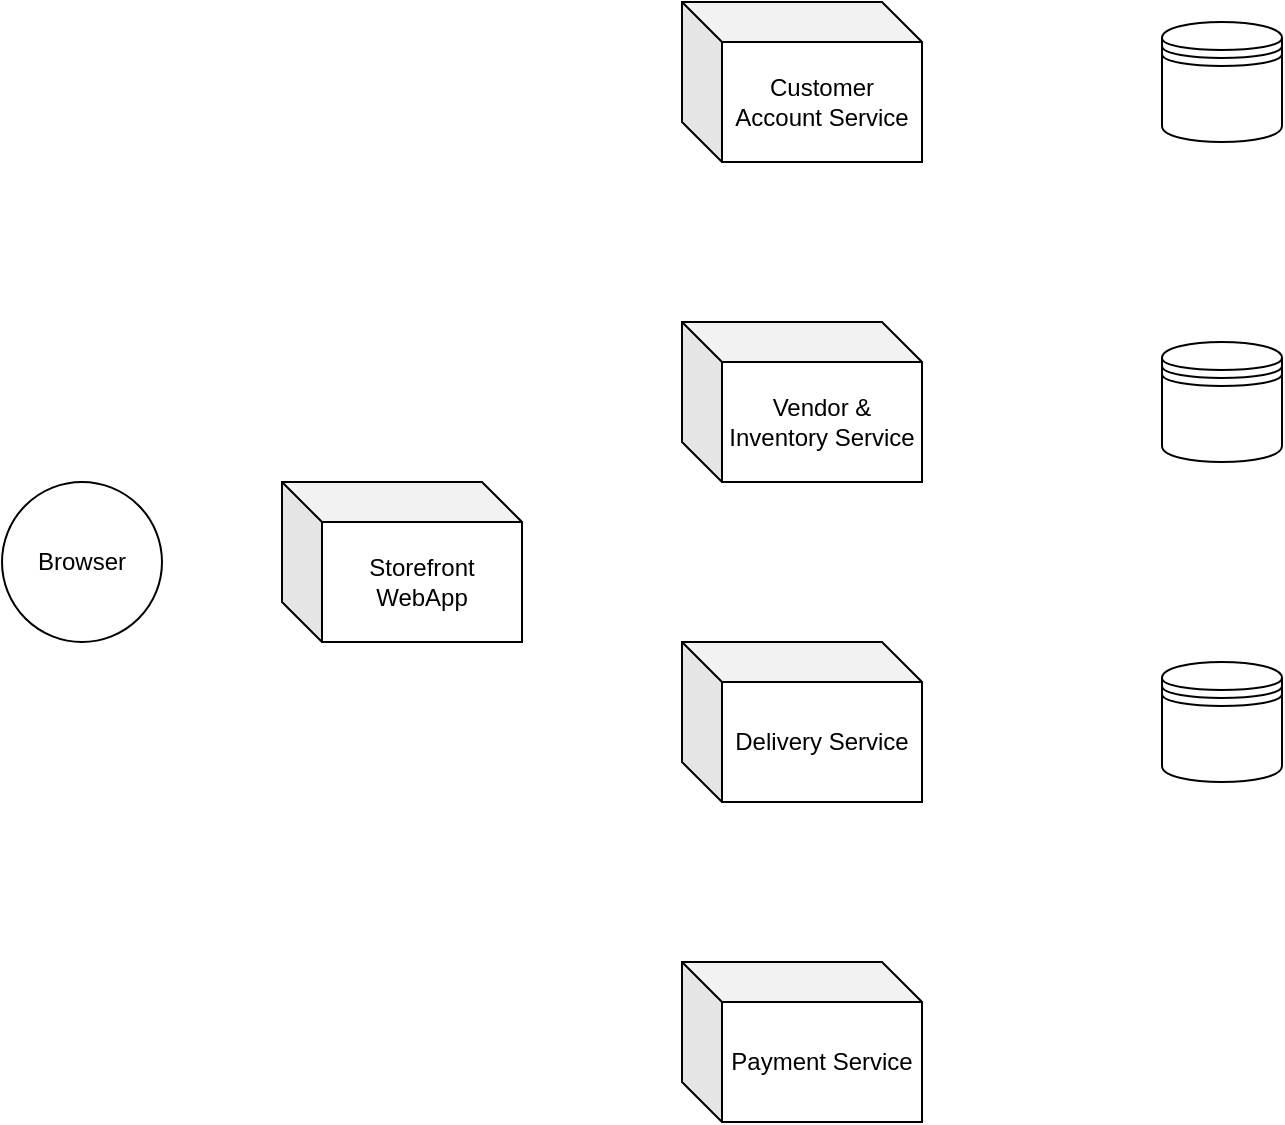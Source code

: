 <mxfile version="14.5.3" type="device"><diagram id="ydxh-JFOB1rScYiMYYNO" name="Page-1"><mxGraphModel dx="786" dy="840" grid="1" gridSize="10" guides="1" tooltips="1" connect="1" arrows="1" fold="1" page="1" pageScale="1" pageWidth="850" pageHeight="1100" math="0" shadow="0"><root><mxCell id="0"/><mxCell id="1" parent="0"/><mxCell id="bKGqOx8_DbS2SJ0Ys8Lu-1" value="Browser" style="ellipse;whiteSpace=wrap;html=1;aspect=fixed;" vertex="1" parent="1"><mxGeometry x="20" y="320" width="80" height="80" as="geometry"/></mxCell><mxCell id="bKGqOx8_DbS2SJ0Ys8Lu-2" value="Text" style="text;html=1;strokeColor=none;fillColor=none;align=center;verticalAlign=middle;whiteSpace=wrap;rounded=0;" vertex="1" parent="1"><mxGeometry x="380" y="420" width="40" height="20" as="geometry"/></mxCell><mxCell id="bKGqOx8_DbS2SJ0Ys8Lu-5" value="" style="shape=datastore;whiteSpace=wrap;html=1;" vertex="1" parent="1"><mxGeometry x="600" y="90" width="60" height="60" as="geometry"/></mxCell><mxCell id="bKGqOx8_DbS2SJ0Ys8Lu-6" value="Storefront&lt;br&gt;WebApp" style="shape=cube;whiteSpace=wrap;html=1;boundedLbl=1;backgroundOutline=1;darkOpacity=0.05;darkOpacity2=0.1;size=20;" vertex="1" parent="1"><mxGeometry x="160" y="320" width="120" height="80" as="geometry"/></mxCell><mxCell id="bKGqOx8_DbS2SJ0Ys8Lu-7" value="Delivery Service" style="shape=cube;whiteSpace=wrap;html=1;boundedLbl=1;backgroundOutline=1;darkOpacity=0.05;darkOpacity2=0.1;" vertex="1" parent="1"><mxGeometry x="360" y="400" width="120" height="80" as="geometry"/></mxCell><mxCell id="bKGqOx8_DbS2SJ0Ys8Lu-8" value="Vendor &amp;amp; Inventory Service" style="shape=cube;whiteSpace=wrap;html=1;boundedLbl=1;backgroundOutline=1;darkOpacity=0.05;darkOpacity2=0.1;" vertex="1" parent="1"><mxGeometry x="360" y="240" width="120" height="80" as="geometry"/></mxCell><mxCell id="bKGqOx8_DbS2SJ0Ys8Lu-9" value="Customer Account Service" style="shape=cube;whiteSpace=wrap;html=1;boundedLbl=1;backgroundOutline=1;darkOpacity=0.05;darkOpacity2=0.1;" vertex="1" parent="1"><mxGeometry x="360" y="80" width="120" height="80" as="geometry"/></mxCell><mxCell id="bKGqOx8_DbS2SJ0Ys8Lu-10" value="Payment Service" style="shape=cube;whiteSpace=wrap;html=1;boundedLbl=1;backgroundOutline=1;darkOpacity=0.05;darkOpacity2=0.1;" vertex="1" parent="1"><mxGeometry x="360" y="560" width="120" height="80" as="geometry"/></mxCell><mxCell id="bKGqOx8_DbS2SJ0Ys8Lu-12" value="" style="shape=datastore;whiteSpace=wrap;html=1;" vertex="1" parent="1"><mxGeometry x="600" y="410" width="60" height="60" as="geometry"/></mxCell><mxCell id="bKGqOx8_DbS2SJ0Ys8Lu-13" value="" style="shape=datastore;whiteSpace=wrap;html=1;" vertex="1" parent="1"><mxGeometry x="600" y="250" width="60" height="60" as="geometry"/></mxCell></root></mxGraphModel></diagram></mxfile>